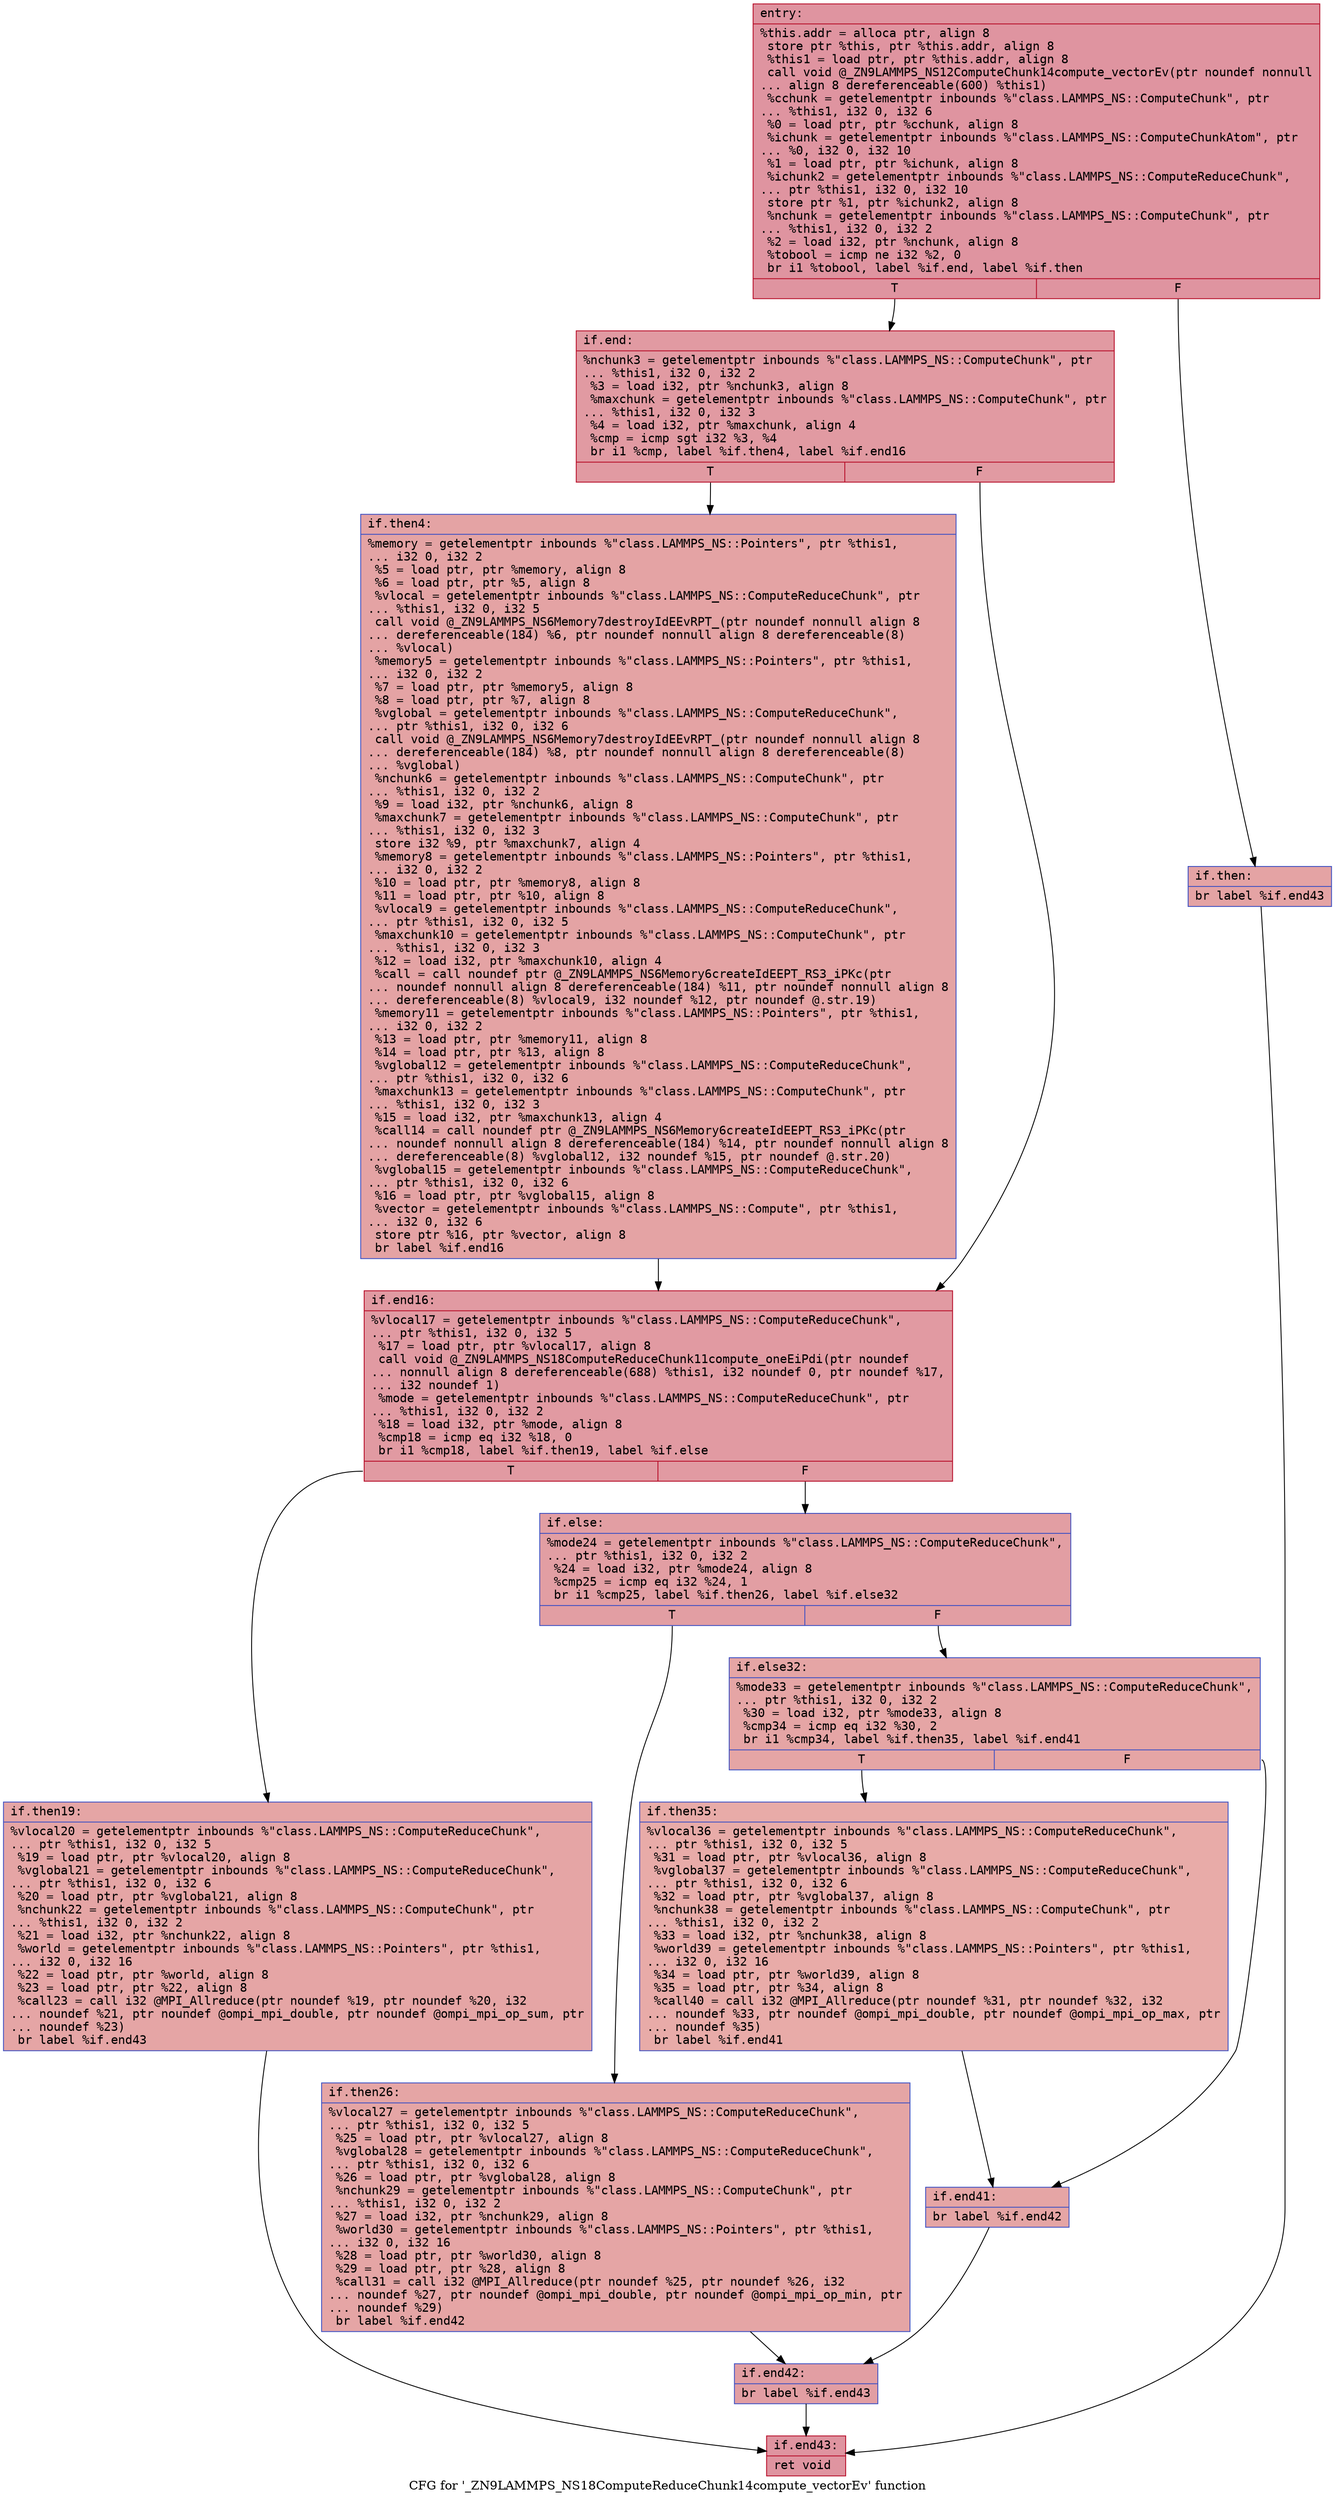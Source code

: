 digraph "CFG for '_ZN9LAMMPS_NS18ComputeReduceChunk14compute_vectorEv' function" {
	label="CFG for '_ZN9LAMMPS_NS18ComputeReduceChunk14compute_vectorEv' function";

	Node0x562fdb20bf60 [shape=record,color="#b70d28ff", style=filled, fillcolor="#b70d2870" fontname="Courier",label="{entry:\l|  %this.addr = alloca ptr, align 8\l  store ptr %this, ptr %this.addr, align 8\l  %this1 = load ptr, ptr %this.addr, align 8\l  call void @_ZN9LAMMPS_NS12ComputeChunk14compute_vectorEv(ptr noundef nonnull\l... align 8 dereferenceable(600) %this1)\l  %cchunk = getelementptr inbounds %\"class.LAMMPS_NS::ComputeChunk\", ptr\l... %this1, i32 0, i32 6\l  %0 = load ptr, ptr %cchunk, align 8\l  %ichunk = getelementptr inbounds %\"class.LAMMPS_NS::ComputeChunkAtom\", ptr\l... %0, i32 0, i32 10\l  %1 = load ptr, ptr %ichunk, align 8\l  %ichunk2 = getelementptr inbounds %\"class.LAMMPS_NS::ComputeReduceChunk\",\l... ptr %this1, i32 0, i32 10\l  store ptr %1, ptr %ichunk2, align 8\l  %nchunk = getelementptr inbounds %\"class.LAMMPS_NS::ComputeChunk\", ptr\l... %this1, i32 0, i32 2\l  %2 = load i32, ptr %nchunk, align 8\l  %tobool = icmp ne i32 %2, 0\l  br i1 %tobool, label %if.end, label %if.then\l|{<s0>T|<s1>F}}"];
	Node0x562fdb20bf60:s0 -> Node0x562fdb2101f0[tooltip="entry -> if.end\nProbability 62.50%" ];
	Node0x562fdb20bf60:s1 -> Node0x562fdb210260[tooltip="entry -> if.then\nProbability 37.50%" ];
	Node0x562fdb210260 [shape=record,color="#3d50c3ff", style=filled, fillcolor="#c32e3170" fontname="Courier",label="{if.then:\l|  br label %if.end43\l}"];
	Node0x562fdb210260 -> Node0x562fdb210380[tooltip="if.then -> if.end43\nProbability 100.00%" ];
	Node0x562fdb2101f0 [shape=record,color="#b70d28ff", style=filled, fillcolor="#bb1b2c70" fontname="Courier",label="{if.end:\l|  %nchunk3 = getelementptr inbounds %\"class.LAMMPS_NS::ComputeChunk\", ptr\l... %this1, i32 0, i32 2\l  %3 = load i32, ptr %nchunk3, align 8\l  %maxchunk = getelementptr inbounds %\"class.LAMMPS_NS::ComputeChunk\", ptr\l... %this1, i32 0, i32 3\l  %4 = load i32, ptr %maxchunk, align 4\l  %cmp = icmp sgt i32 %3, %4\l  br i1 %cmp, label %if.then4, label %if.end16\l|{<s0>T|<s1>F}}"];
	Node0x562fdb2101f0:s0 -> Node0x562fdb210990[tooltip="if.end -> if.then4\nProbability 50.00%" ];
	Node0x562fdb2101f0:s1 -> Node0x562fdb210a10[tooltip="if.end -> if.end16\nProbability 50.00%" ];
	Node0x562fdb210990 [shape=record,color="#3d50c3ff", style=filled, fillcolor="#c32e3170" fontname="Courier",label="{if.then4:\l|  %memory = getelementptr inbounds %\"class.LAMMPS_NS::Pointers\", ptr %this1,\l... i32 0, i32 2\l  %5 = load ptr, ptr %memory, align 8\l  %6 = load ptr, ptr %5, align 8\l  %vlocal = getelementptr inbounds %\"class.LAMMPS_NS::ComputeReduceChunk\", ptr\l... %this1, i32 0, i32 5\l  call void @_ZN9LAMMPS_NS6Memory7destroyIdEEvRPT_(ptr noundef nonnull align 8\l... dereferenceable(184) %6, ptr noundef nonnull align 8 dereferenceable(8)\l... %vlocal)\l  %memory5 = getelementptr inbounds %\"class.LAMMPS_NS::Pointers\", ptr %this1,\l... i32 0, i32 2\l  %7 = load ptr, ptr %memory5, align 8\l  %8 = load ptr, ptr %7, align 8\l  %vglobal = getelementptr inbounds %\"class.LAMMPS_NS::ComputeReduceChunk\",\l... ptr %this1, i32 0, i32 6\l  call void @_ZN9LAMMPS_NS6Memory7destroyIdEEvRPT_(ptr noundef nonnull align 8\l... dereferenceable(184) %8, ptr noundef nonnull align 8 dereferenceable(8)\l... %vglobal)\l  %nchunk6 = getelementptr inbounds %\"class.LAMMPS_NS::ComputeChunk\", ptr\l... %this1, i32 0, i32 2\l  %9 = load i32, ptr %nchunk6, align 8\l  %maxchunk7 = getelementptr inbounds %\"class.LAMMPS_NS::ComputeChunk\", ptr\l... %this1, i32 0, i32 3\l  store i32 %9, ptr %maxchunk7, align 4\l  %memory8 = getelementptr inbounds %\"class.LAMMPS_NS::Pointers\", ptr %this1,\l... i32 0, i32 2\l  %10 = load ptr, ptr %memory8, align 8\l  %11 = load ptr, ptr %10, align 8\l  %vlocal9 = getelementptr inbounds %\"class.LAMMPS_NS::ComputeReduceChunk\",\l... ptr %this1, i32 0, i32 5\l  %maxchunk10 = getelementptr inbounds %\"class.LAMMPS_NS::ComputeChunk\", ptr\l... %this1, i32 0, i32 3\l  %12 = load i32, ptr %maxchunk10, align 4\l  %call = call noundef ptr @_ZN9LAMMPS_NS6Memory6createIdEEPT_RS3_iPKc(ptr\l... noundef nonnull align 8 dereferenceable(184) %11, ptr noundef nonnull align 8\l... dereferenceable(8) %vlocal9, i32 noundef %12, ptr noundef @.str.19)\l  %memory11 = getelementptr inbounds %\"class.LAMMPS_NS::Pointers\", ptr %this1,\l... i32 0, i32 2\l  %13 = load ptr, ptr %memory11, align 8\l  %14 = load ptr, ptr %13, align 8\l  %vglobal12 = getelementptr inbounds %\"class.LAMMPS_NS::ComputeReduceChunk\",\l... ptr %this1, i32 0, i32 6\l  %maxchunk13 = getelementptr inbounds %\"class.LAMMPS_NS::ComputeChunk\", ptr\l... %this1, i32 0, i32 3\l  %15 = load i32, ptr %maxchunk13, align 4\l  %call14 = call noundef ptr @_ZN9LAMMPS_NS6Memory6createIdEEPT_RS3_iPKc(ptr\l... noundef nonnull align 8 dereferenceable(184) %14, ptr noundef nonnull align 8\l... dereferenceable(8) %vglobal12, i32 noundef %15, ptr noundef @.str.20)\l  %vglobal15 = getelementptr inbounds %\"class.LAMMPS_NS::ComputeReduceChunk\",\l... ptr %this1, i32 0, i32 6\l  %16 = load ptr, ptr %vglobal15, align 8\l  %vector = getelementptr inbounds %\"class.LAMMPS_NS::Compute\", ptr %this1,\l... i32 0, i32 6\l  store ptr %16, ptr %vector, align 8\l  br label %if.end16\l}"];
	Node0x562fdb210990 -> Node0x562fdb210a10[tooltip="if.then4 -> if.end16\nProbability 100.00%" ];
	Node0x562fdb210a10 [shape=record,color="#b70d28ff", style=filled, fillcolor="#bb1b2c70" fontname="Courier",label="{if.end16:\l|  %vlocal17 = getelementptr inbounds %\"class.LAMMPS_NS::ComputeReduceChunk\",\l... ptr %this1, i32 0, i32 5\l  %17 = load ptr, ptr %vlocal17, align 8\l  call void @_ZN9LAMMPS_NS18ComputeReduceChunk11compute_oneEiPdi(ptr noundef\l... nonnull align 8 dereferenceable(688) %this1, i32 noundef 0, ptr noundef %17,\l... i32 noundef 1)\l  %mode = getelementptr inbounds %\"class.LAMMPS_NS::ComputeReduceChunk\", ptr\l... %this1, i32 0, i32 2\l  %18 = load i32, ptr %mode, align 8\l  %cmp18 = icmp eq i32 %18, 0\l  br i1 %cmp18, label %if.then19, label %if.else\l|{<s0>T|<s1>F}}"];
	Node0x562fdb210a10:s0 -> Node0x562fdb212c50[tooltip="if.end16 -> if.then19\nProbability 37.50%" ];
	Node0x562fdb210a10:s1 -> Node0x562fdb212ca0[tooltip="if.end16 -> if.else\nProbability 62.50%" ];
	Node0x562fdb212c50 [shape=record,color="#3d50c3ff", style=filled, fillcolor="#c5333470" fontname="Courier",label="{if.then19:\l|  %vlocal20 = getelementptr inbounds %\"class.LAMMPS_NS::ComputeReduceChunk\",\l... ptr %this1, i32 0, i32 5\l  %19 = load ptr, ptr %vlocal20, align 8\l  %vglobal21 = getelementptr inbounds %\"class.LAMMPS_NS::ComputeReduceChunk\",\l... ptr %this1, i32 0, i32 6\l  %20 = load ptr, ptr %vglobal21, align 8\l  %nchunk22 = getelementptr inbounds %\"class.LAMMPS_NS::ComputeChunk\", ptr\l... %this1, i32 0, i32 2\l  %21 = load i32, ptr %nchunk22, align 8\l  %world = getelementptr inbounds %\"class.LAMMPS_NS::Pointers\", ptr %this1,\l... i32 0, i32 16\l  %22 = load ptr, ptr %world, align 8\l  %23 = load ptr, ptr %22, align 8\l  %call23 = call i32 @MPI_Allreduce(ptr noundef %19, ptr noundef %20, i32\l... noundef %21, ptr noundef @ompi_mpi_double, ptr noundef @ompi_mpi_op_sum, ptr\l... noundef %23)\l  br label %if.end43\l}"];
	Node0x562fdb212c50 -> Node0x562fdb210380[tooltip="if.then19 -> if.end43\nProbability 100.00%" ];
	Node0x562fdb212ca0 [shape=record,color="#3d50c3ff", style=filled, fillcolor="#be242e70" fontname="Courier",label="{if.else:\l|  %mode24 = getelementptr inbounds %\"class.LAMMPS_NS::ComputeReduceChunk\",\l... ptr %this1, i32 0, i32 2\l  %24 = load i32, ptr %mode24, align 8\l  %cmp25 = icmp eq i32 %24, 1\l  br i1 %cmp25, label %if.then26, label %if.else32\l|{<s0>T|<s1>F}}"];
	Node0x562fdb212ca0:s0 -> Node0x562fdb2138d0[tooltip="if.else -> if.then26\nProbability 50.00%" ];
	Node0x562fdb212ca0:s1 -> Node0x562fdb213920[tooltip="if.else -> if.else32\nProbability 50.00%" ];
	Node0x562fdb2138d0 [shape=record,color="#3d50c3ff", style=filled, fillcolor="#c5333470" fontname="Courier",label="{if.then26:\l|  %vlocal27 = getelementptr inbounds %\"class.LAMMPS_NS::ComputeReduceChunk\",\l... ptr %this1, i32 0, i32 5\l  %25 = load ptr, ptr %vlocal27, align 8\l  %vglobal28 = getelementptr inbounds %\"class.LAMMPS_NS::ComputeReduceChunk\",\l... ptr %this1, i32 0, i32 6\l  %26 = load ptr, ptr %vglobal28, align 8\l  %nchunk29 = getelementptr inbounds %\"class.LAMMPS_NS::ComputeChunk\", ptr\l... %this1, i32 0, i32 2\l  %27 = load i32, ptr %nchunk29, align 8\l  %world30 = getelementptr inbounds %\"class.LAMMPS_NS::Pointers\", ptr %this1,\l... i32 0, i32 16\l  %28 = load ptr, ptr %world30, align 8\l  %29 = load ptr, ptr %28, align 8\l  %call31 = call i32 @MPI_Allreduce(ptr noundef %25, ptr noundef %26, i32\l... noundef %27, ptr noundef @ompi_mpi_double, ptr noundef @ompi_mpi_op_min, ptr\l... noundef %29)\l  br label %if.end42\l}"];
	Node0x562fdb2138d0 -> Node0x562fdb214800[tooltip="if.then26 -> if.end42\nProbability 100.00%" ];
	Node0x562fdb213920 [shape=record,color="#3d50c3ff", style=filled, fillcolor="#c5333470" fontname="Courier",label="{if.else32:\l|  %mode33 = getelementptr inbounds %\"class.LAMMPS_NS::ComputeReduceChunk\",\l... ptr %this1, i32 0, i32 2\l  %30 = load i32, ptr %mode33, align 8\l  %cmp34 = icmp eq i32 %30, 2\l  br i1 %cmp34, label %if.then35, label %if.end41\l|{<s0>T|<s1>F}}"];
	Node0x562fdb213920:s0 -> Node0x562fdb214ad0[tooltip="if.else32 -> if.then35\nProbability 50.00%" ];
	Node0x562fdb213920:s1 -> Node0x562fdb214b20[tooltip="if.else32 -> if.end41\nProbability 50.00%" ];
	Node0x562fdb214ad0 [shape=record,color="#3d50c3ff", style=filled, fillcolor="#cc403a70" fontname="Courier",label="{if.then35:\l|  %vlocal36 = getelementptr inbounds %\"class.LAMMPS_NS::ComputeReduceChunk\",\l... ptr %this1, i32 0, i32 5\l  %31 = load ptr, ptr %vlocal36, align 8\l  %vglobal37 = getelementptr inbounds %\"class.LAMMPS_NS::ComputeReduceChunk\",\l... ptr %this1, i32 0, i32 6\l  %32 = load ptr, ptr %vglobal37, align 8\l  %nchunk38 = getelementptr inbounds %\"class.LAMMPS_NS::ComputeChunk\", ptr\l... %this1, i32 0, i32 2\l  %33 = load i32, ptr %nchunk38, align 8\l  %world39 = getelementptr inbounds %\"class.LAMMPS_NS::Pointers\", ptr %this1,\l... i32 0, i32 16\l  %34 = load ptr, ptr %world39, align 8\l  %35 = load ptr, ptr %34, align 8\l  %call40 = call i32 @MPI_Allreduce(ptr noundef %31, ptr noundef %32, i32\l... noundef %33, ptr noundef @ompi_mpi_double, ptr noundef @ompi_mpi_op_max, ptr\l... noundef %35)\l  br label %if.end41\l}"];
	Node0x562fdb214ad0 -> Node0x562fdb214b20[tooltip="if.then35 -> if.end41\nProbability 100.00%" ];
	Node0x562fdb214b20 [shape=record,color="#3d50c3ff", style=filled, fillcolor="#c5333470" fontname="Courier",label="{if.end41:\l|  br label %if.end42\l}"];
	Node0x562fdb214b20 -> Node0x562fdb214800[tooltip="if.end41 -> if.end42\nProbability 100.00%" ];
	Node0x562fdb214800 [shape=record,color="#3d50c3ff", style=filled, fillcolor="#be242e70" fontname="Courier",label="{if.end42:\l|  br label %if.end43\l}"];
	Node0x562fdb214800 -> Node0x562fdb210380[tooltip="if.end42 -> if.end43\nProbability 100.00%" ];
	Node0x562fdb210380 [shape=record,color="#b70d28ff", style=filled, fillcolor="#b70d2870" fontname="Courier",label="{if.end43:\l|  ret void\l}"];
}
